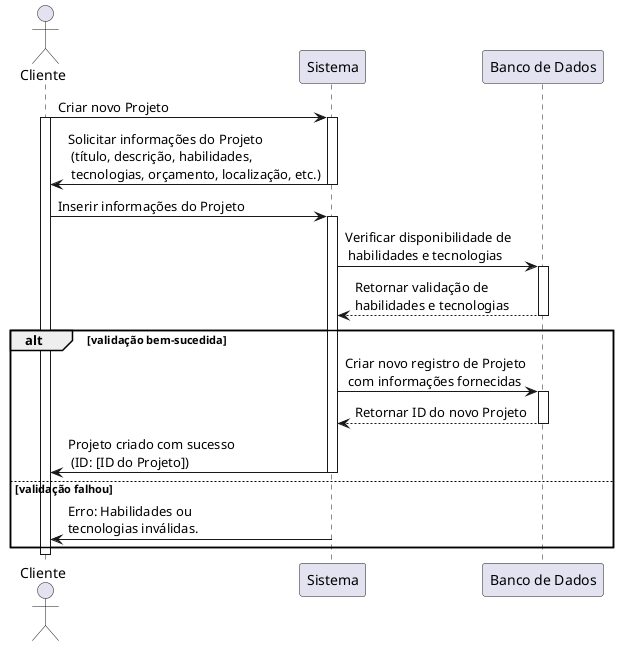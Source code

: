 @startuml project sequence

actor Cliente
participant Sistema
participant "Banco de Dados" as BD

Cliente -> Sistema: Criar novo Projeto
activate Cliente
activate Sistema
Sistema -> Cliente: Solicitar informações do Projeto\n (título, descrição, habilidades,\n tecnologias, orçamento, localização, etc.)
deactivate Sistema
Cliente -> Sistema: Inserir informações do Projeto
activate Sistema
Sistema -> BD: Verificar disponibilidade de\n habilidades e tecnologias
activate BD
BD --> Sistema: Retornar validação de \nhabilidades e tecnologias
deactivate BD

alt validação bem-sucedida
  Sistema -> BD: Criar novo registro de Projeto\n com informações fornecidas
  activate BD
  BD --> Sistema: Retornar ID do novo Projeto
  deactivate BD
  Sistema -> Cliente: Projeto criado com sucesso\n (ID: [ID do Projeto])
  deactivate Sistema
else validação falhou
  Sistema -> Cliente: Erro: Habilidades ou \ntecnologias inválidas.
  deactivate Sistema
end
deactivate Cliente

@enduml
